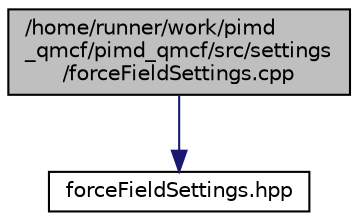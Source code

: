 digraph "/home/runner/work/pimd_qmcf/pimd_qmcf/src/settings/forceFieldSettings.cpp"
{
 // LATEX_PDF_SIZE
  edge [fontname="Helvetica",fontsize="10",labelfontname="Helvetica",labelfontsize="10"];
  node [fontname="Helvetica",fontsize="10",shape=record];
  Node1 [label="/home/runner/work/pimd\l_qmcf/pimd_qmcf/src/settings\l/forceFieldSettings.cpp",height=0.2,width=0.4,color="black", fillcolor="grey75", style="filled", fontcolor="black",tooltip=" "];
  Node1 -> Node2 [color="midnightblue",fontsize="10",style="solid",fontname="Helvetica"];
  Node2 [label="forceFieldSettings.hpp",height=0.2,width=0.4,color="black", fillcolor="white", style="filled",URL="$forceFieldSettings_8hpp.html",tooltip=" "];
}
